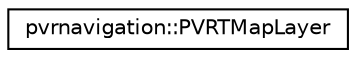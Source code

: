 digraph "Graphical Class Hierarchy"
{
  edge [fontname="Helvetica",fontsize="10",labelfontname="Helvetica",labelfontsize="10"];
  node [fontname="Helvetica",fontsize="10",shape=record];
  rankdir="LR";
  Node1 [label="pvrnavigation::PVRTMapLayer",height=0.2,width=0.4,color="black", fillcolor="white", style="filled",URL="$structpvrnavigation_1_1_p_v_r_t_map_layer.html"];
}
